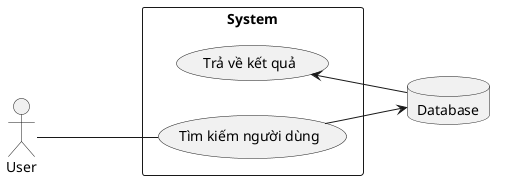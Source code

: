 @startuml
left to right direction
actor User 
database "Database" as Database
rectangle System {
    usecase "Trả về kết quả" as Result
    usecase "Tìm kiếm người dùng" as Search
    User --- Search
    Search --> Database
    Database -l-> Result
}
@enduml

